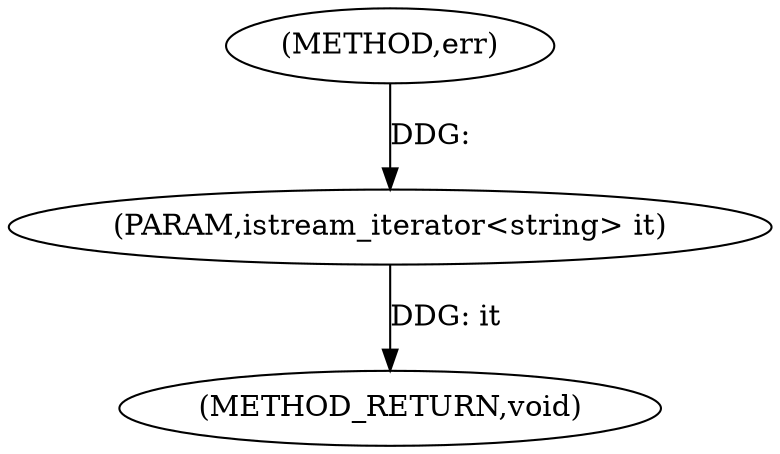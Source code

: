 digraph "err" {  
"1000149" [label = "(METHOD,err)" ]
"1000152" [label = "(METHOD_RETURN,void)" ]
"1000150" [label = "(PARAM,istream_iterator<string> it)" ]
  "1000150" -> "1000152"  [ label = "DDG: it"] 
  "1000149" -> "1000150"  [ label = "DDG: "] 
}
